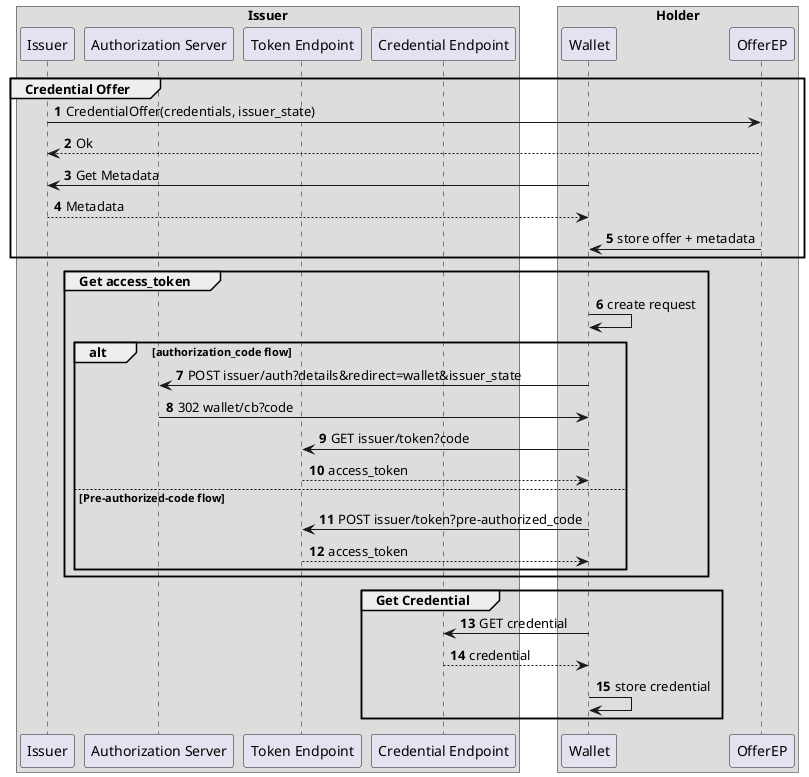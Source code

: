 @startuml
'https://plantuml.com/sequence-diagram

autonumber

box Issuer
    participant Issuer
    participant "Authorization Server" as IssuerAS
    participant "Token Endpoint" as TokenEP
    participant "Credential Endpoint" as CredentialEP
end box

box Holder
    participant Wallet
    participant OfferEP
end box

group Credential Offer
    Issuer -> OfferEP: CredentialOffer(credentials, issuer_state)
    OfferEP --> Issuer: Ok
    Wallet -> Issuer: Get Metadata
    Issuer --> Wallet: Metadata
    OfferEP -> Wallet: store offer + metadata
end

Group  Get access_token
    Wallet -> Wallet: create request

    alt authorization_code flow
        Wallet -> IssuerAS: POST issuer/auth?details&redirect=wallet&issuer_state
        IssuerAS -> Wallet: 302 wallet/cb?code
        Wallet -> TokenEP: GET issuer/token?code
        TokenEP --> Wallet: access_token
    else Pre-authorized-code flow
        Wallet -> TokenEP: POST issuer/token?pre-authorized_code
        TokenEP --> Wallet: access_token
    end
end

group Get Credential
    Wallet -> CredentialEP: GET credential
    CredentialEP --> Wallet: credential
    Wallet -> Wallet: store credential
end



@enduml
